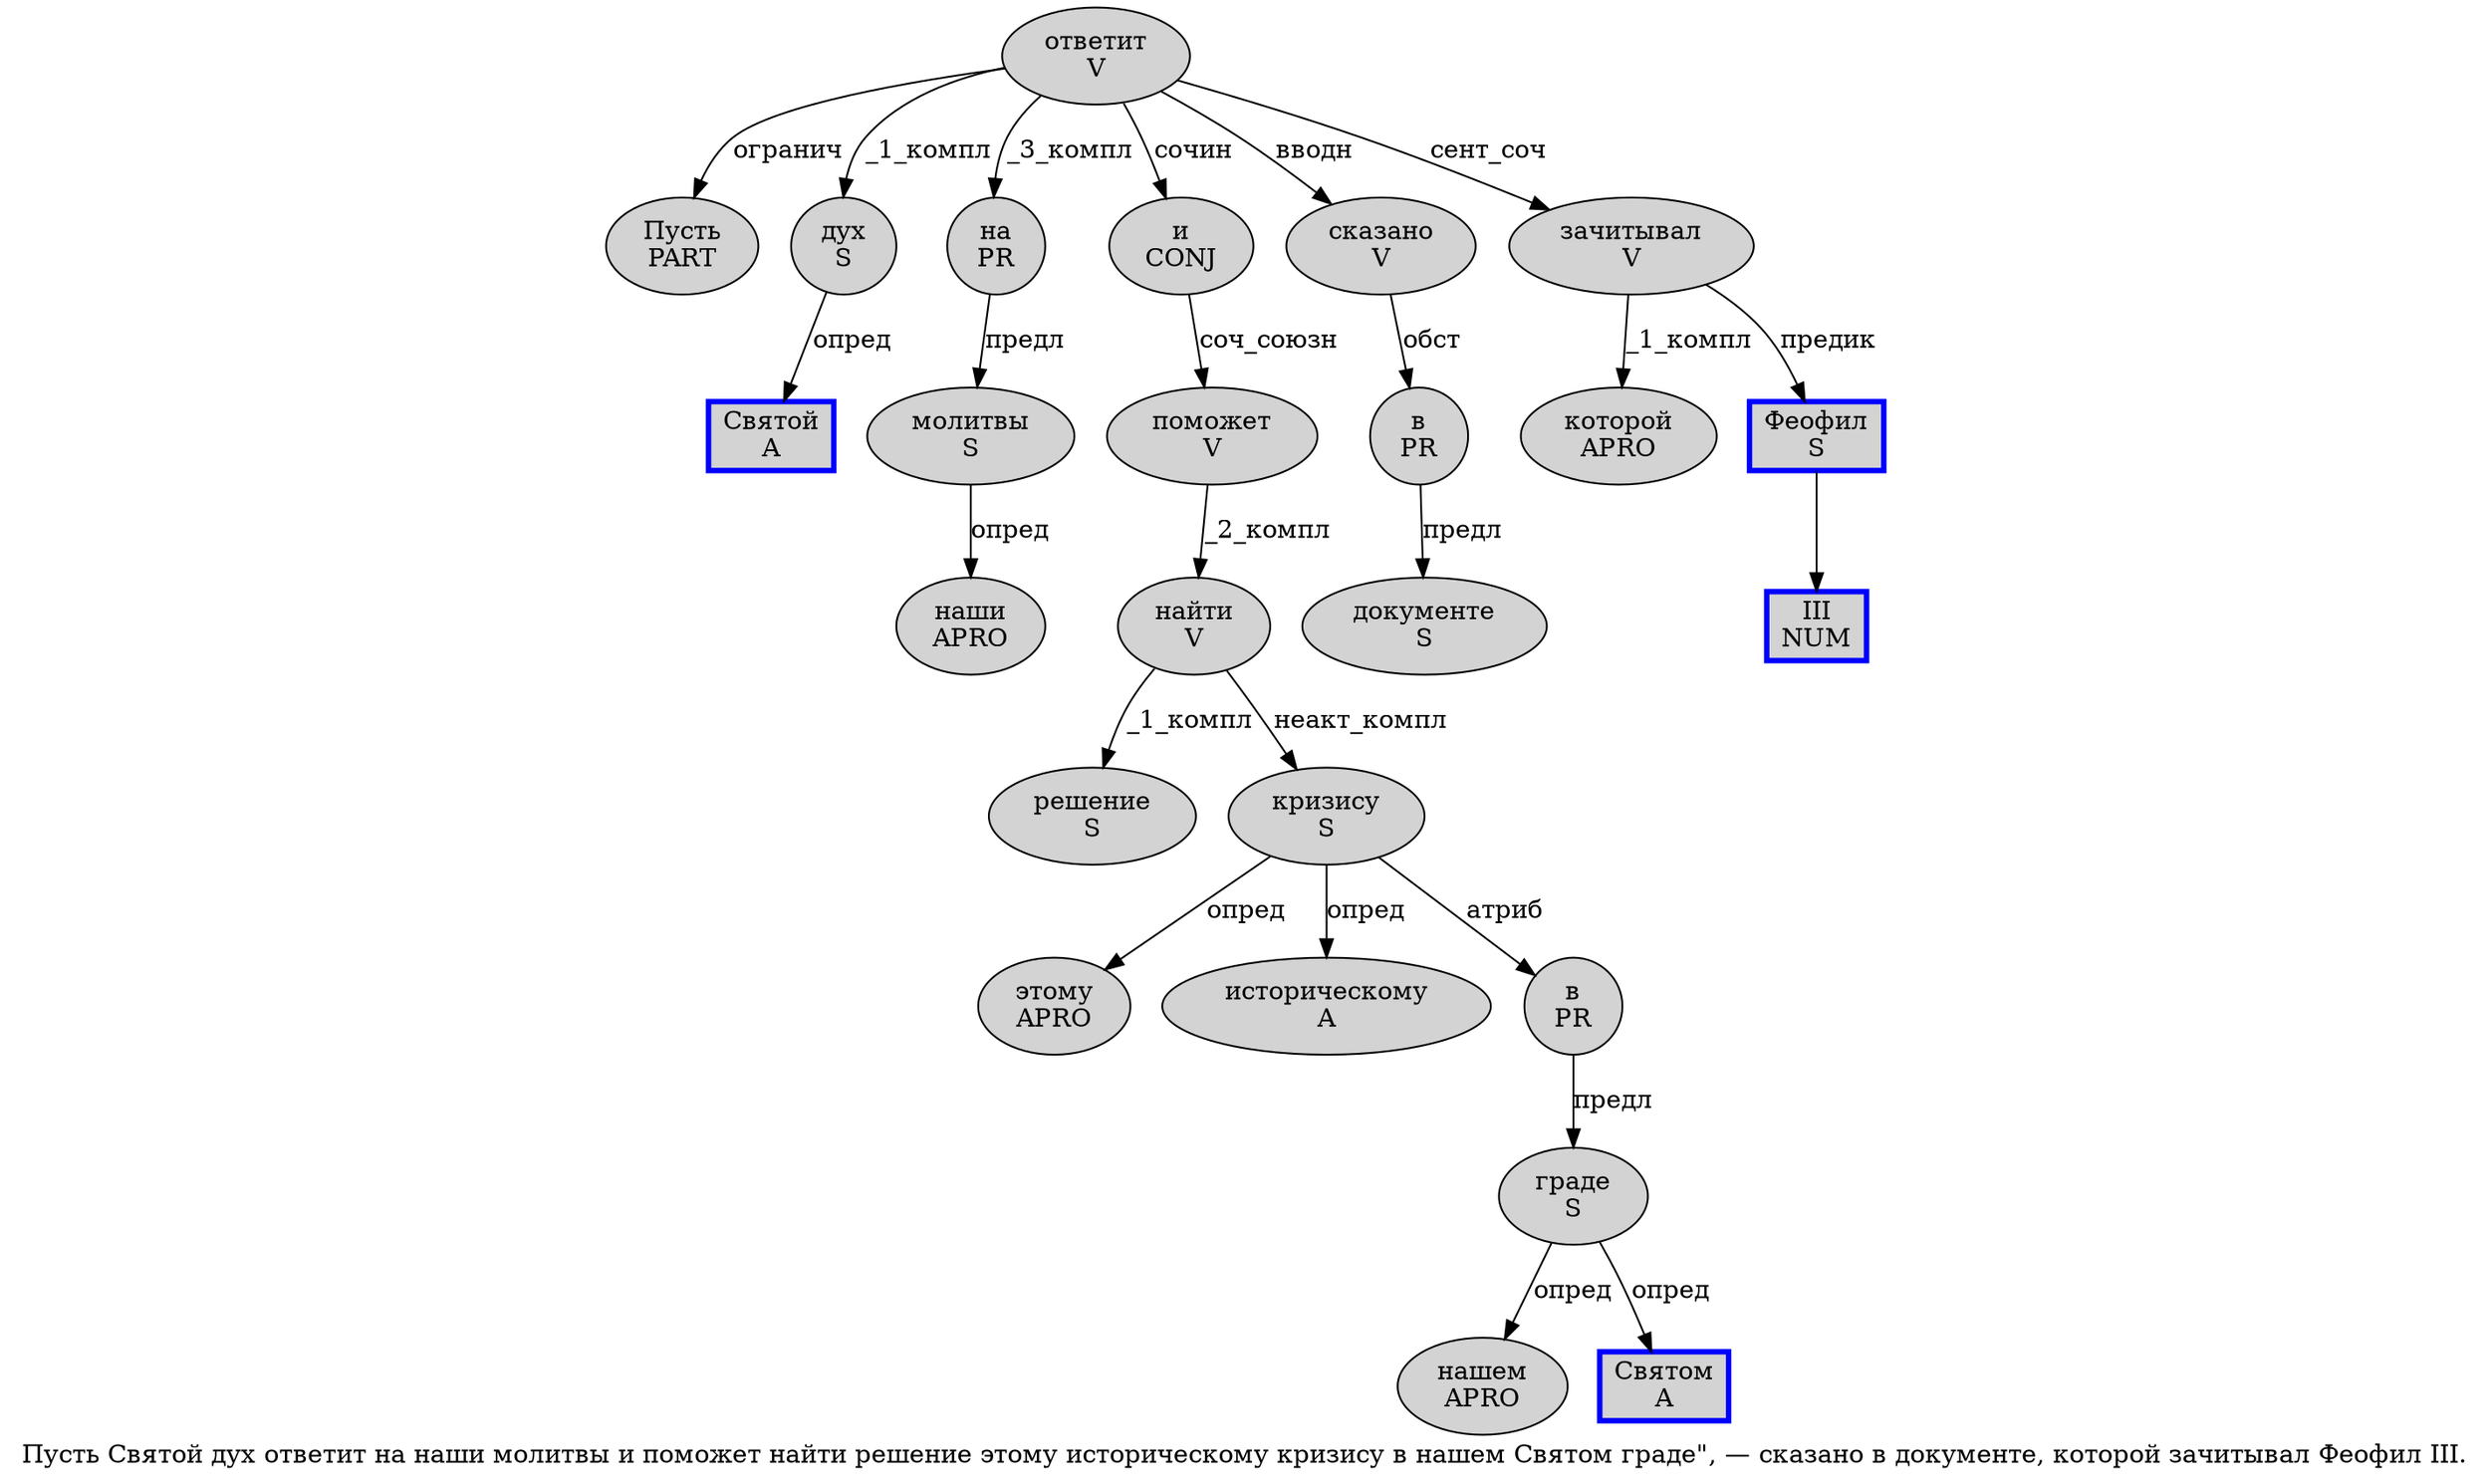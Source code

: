 digraph SENTENCE_21 {
	graph [label="Пусть Святой дух ответит на наши молитвы и поможет найти решение этому историческому кризису в нашем Святом граде\", — сказано в документе, которой зачитывал Феофил III."]
	node [style=filled]
		0 [label="Пусть
PART" color="" fillcolor=lightgray penwidth=1 shape=ellipse]
		1 [label="Святой
A" color=blue fillcolor=lightgray penwidth=3 shape=box]
		2 [label="дух
S" color="" fillcolor=lightgray penwidth=1 shape=ellipse]
		3 [label="ответит
V" color="" fillcolor=lightgray penwidth=1 shape=ellipse]
		4 [label="на
PR" color="" fillcolor=lightgray penwidth=1 shape=ellipse]
		5 [label="наши
APRO" color="" fillcolor=lightgray penwidth=1 shape=ellipse]
		6 [label="молитвы
S" color="" fillcolor=lightgray penwidth=1 shape=ellipse]
		7 [label="и
CONJ" color="" fillcolor=lightgray penwidth=1 shape=ellipse]
		8 [label="поможет
V" color="" fillcolor=lightgray penwidth=1 shape=ellipse]
		9 [label="найти
V" color="" fillcolor=lightgray penwidth=1 shape=ellipse]
		10 [label="решение
S" color="" fillcolor=lightgray penwidth=1 shape=ellipse]
		11 [label="этому
APRO" color="" fillcolor=lightgray penwidth=1 shape=ellipse]
		12 [label="историческому
A" color="" fillcolor=lightgray penwidth=1 shape=ellipse]
		13 [label="кризису
S" color="" fillcolor=lightgray penwidth=1 shape=ellipse]
		14 [label="в
PR" color="" fillcolor=lightgray penwidth=1 shape=ellipse]
		15 [label="нашем
APRO" color="" fillcolor=lightgray penwidth=1 shape=ellipse]
		16 [label="Святом
A" color=blue fillcolor=lightgray penwidth=3 shape=box]
		17 [label="граде
S" color="" fillcolor=lightgray penwidth=1 shape=ellipse]
		21 [label="сказано
V" color="" fillcolor=lightgray penwidth=1 shape=ellipse]
		22 [label="в
PR" color="" fillcolor=lightgray penwidth=1 shape=ellipse]
		23 [label="документе
S" color="" fillcolor=lightgray penwidth=1 shape=ellipse]
		25 [label="которой
APRO" color="" fillcolor=lightgray penwidth=1 shape=ellipse]
		26 [label="зачитывал
V" color="" fillcolor=lightgray penwidth=1 shape=ellipse]
		27 [label="Феофил
S" color=blue fillcolor=lightgray penwidth=3 shape=box]
		28 [label="III
NUM" color=blue fillcolor=lightgray penwidth=3 shape=box]
			9 -> 10 [label="_1_компл"]
			9 -> 13 [label="неакт_компл"]
			4 -> 6 [label="предл"]
			8 -> 9 [label="_2_компл"]
			13 -> 11 [label="опред"]
			13 -> 12 [label="опред"]
			13 -> 14 [label="атриб"]
			7 -> 8 [label="соч_союзн"]
			21 -> 22 [label="обст"]
			14 -> 17 [label="предл"]
			3 -> 0 [label="огранич"]
			3 -> 2 [label="_1_компл"]
			3 -> 4 [label="_3_компл"]
			3 -> 7 [label="сочин"]
			3 -> 21 [label="вводн"]
			3 -> 26 [label="сент_соч"]
			26 -> 25 [label="_1_компл"]
			26 -> 27 [label="предик"]
			6 -> 5 [label="опред"]
			22 -> 23 [label="предл"]
			27 -> 28
			2 -> 1 [label="опред"]
			17 -> 15 [label="опред"]
			17 -> 16 [label="опред"]
}